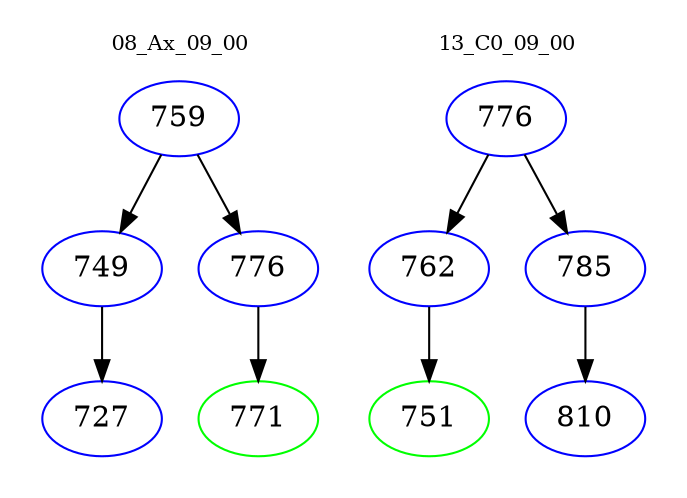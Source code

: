 digraph{
subgraph cluster_0 {
color = white
label = "08_Ax_09_00";
fontsize=10;
T0_759 [label="759", color="blue"]
T0_759 -> T0_749 [color="black"]
T0_749 [label="749", color="blue"]
T0_749 -> T0_727 [color="black"]
T0_727 [label="727", color="blue"]
T0_759 -> T0_776 [color="black"]
T0_776 [label="776", color="blue"]
T0_776 -> T0_771 [color="black"]
T0_771 [label="771", color="green"]
}
subgraph cluster_1 {
color = white
label = "13_C0_09_00";
fontsize=10;
T1_776 [label="776", color="blue"]
T1_776 -> T1_762 [color="black"]
T1_762 [label="762", color="blue"]
T1_762 -> T1_751 [color="black"]
T1_751 [label="751", color="green"]
T1_776 -> T1_785 [color="black"]
T1_785 [label="785", color="blue"]
T1_785 -> T1_810 [color="black"]
T1_810 [label="810", color="blue"]
}
}
